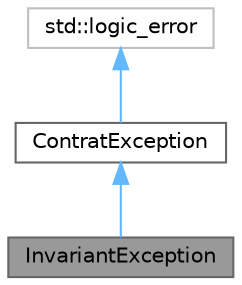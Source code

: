 digraph "InvariantException"
{
 // LATEX_PDF_SIZE
  bgcolor="transparent";
  edge [fontname=Helvetica,fontsize=10,labelfontname=Helvetica,labelfontsize=10];
  node [fontname=Helvetica,fontsize=10,shape=box,height=0.2,width=0.4];
  Node1 [id="Node000001",label="InvariantException",height=0.2,width=0.4,color="gray40", fillcolor="grey60", style="filled", fontcolor="black",tooltip="Classe pour la gestion des erreurs d'invariant."];
  Node2 -> Node1 [id="edge1_Node000001_Node000002",dir="back",color="steelblue1",style="solid",tooltip=" "];
  Node2 [id="Node000002",label="ContratException",height=0.2,width=0.4,color="gray40", fillcolor="white", style="filled",URL="$class_contrat_exception.html",tooltip="Classe de base des exceptions de contrat."];
  Node3 -> Node2 [id="edge2_Node000002_Node000003",dir="back",color="steelblue1",style="solid",tooltip=" "];
  Node3 [id="Node000003",label="std::logic_error",height=0.2,width=0.4,color="grey75", fillcolor="white", style="filled",tooltip=" "];
}
